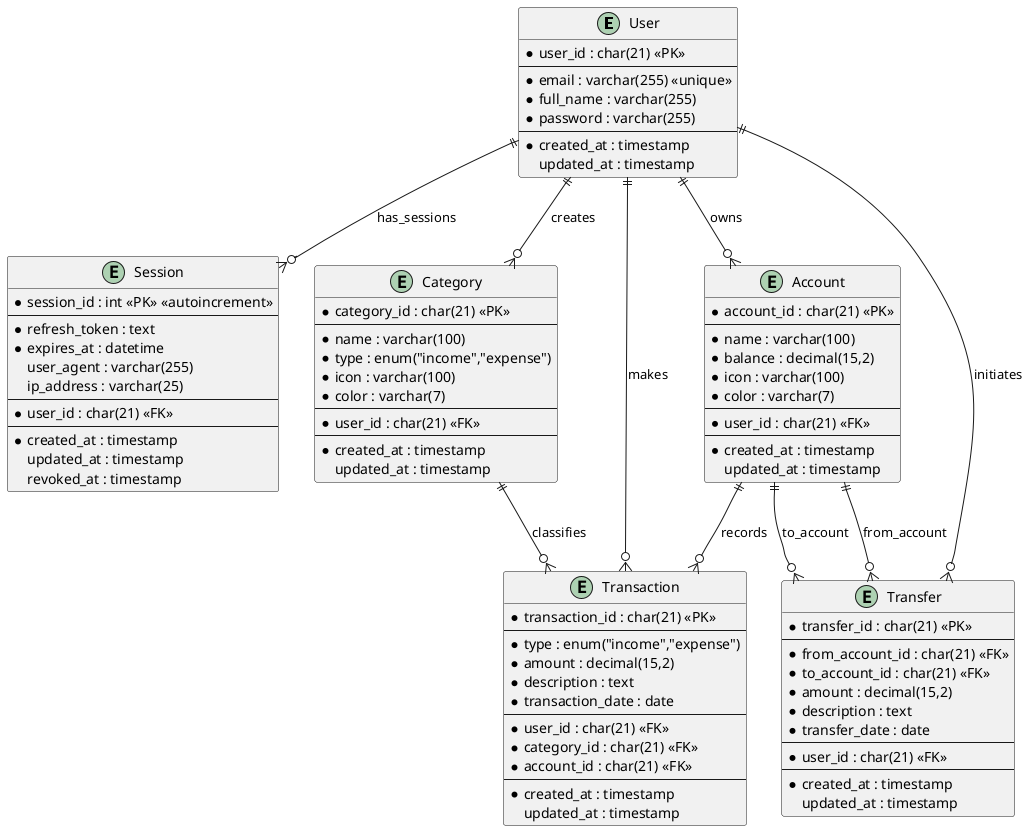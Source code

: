 @startuml

entity User {
  * user_id : char(21) <<PK>>
  --
  * email : varchar(255) <<unique>>
  * full_name : varchar(255)
  * password : varchar(255)
  --
  * created_at : timestamp
  updated_at : timestamp
}

entity Session {
  * session_id : int <<PK>> <<autoincrement>>
  --
  * refresh_token : text
  * expires_at : datetime
  user_agent : varchar(255)
  ip_address : varchar(25)
  --
  * user_id : char(21) <<FK>>
  --
  * created_at : timestamp
  updated_at : timestamp
  revoked_at : timestamp
}

entity Account {
  * account_id : char(21) <<PK>>
  --
  * name : varchar(100)
  * balance : decimal(15,2)
  * icon : varchar(100)
  * color : varchar(7)
  --
  * user_id : char(21) <<FK>>
  --
  * created_at : timestamp
  updated_at : timestamp
}

entity Category {
  * category_id : char(21) <<PK>>
  --
  * name : varchar(100)
  * type : enum("income","expense")
  * icon : varchar(100)
  * color : varchar(7)
  --
  * user_id : char(21) <<FK>>
  --
  * created_at : timestamp
  updated_at : timestamp
}

entity Transaction {
  * transaction_id : char(21) <<PK>>
  --
  * type : enum("income","expense")
  * amount : decimal(15,2)
  * description : text
  * transaction_date : date
  --
  * user_id : char(21) <<FK>>
  * category_id : char(21) <<FK>>
  * account_id : char(21) <<FK>>
  --
  * created_at : timestamp
  updated_at : timestamp
}

entity Transfer {
  * transfer_id : char(21) <<PK>>
  --
  * from_account_id : char(21) <<FK>>
  * to_account_id : char(21) <<FK>>
  * amount : decimal(15,2)
  * description : text
  * transfer_date : date
  --
  * user_id : char(21) <<FK>>
  --
  * created_at : timestamp
  updated_at : timestamp
}

' Relasi
User ||--o{ Session : "has_sessions"
User ||--o{ Account : "owns"
User ||--o{ Category : "creates"
User ||--o{ Transaction : "makes"
User ||--o{ Transfer : "initiates"
Account ||--o{ Transaction : "records"
Account ||--o{ Transfer : "from_account"
Account ||--o{ Transfer : "to_account"
Category ||--o{ Transaction : "classifies"

@enduml
